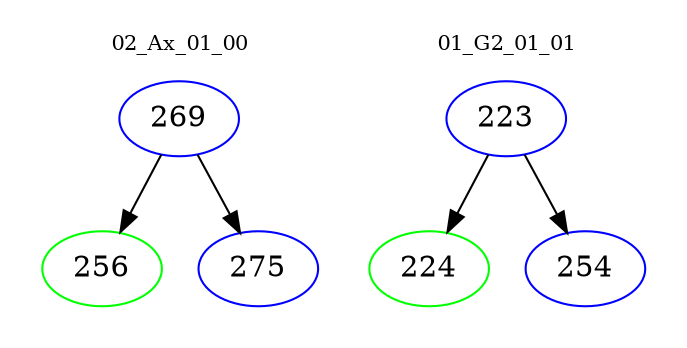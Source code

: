 digraph{
subgraph cluster_0 {
color = white
label = "02_Ax_01_00";
fontsize=10;
T0_269 [label="269", color="blue"]
T0_269 -> T0_256 [color="black"]
T0_256 [label="256", color="green"]
T0_269 -> T0_275 [color="black"]
T0_275 [label="275", color="blue"]
}
subgraph cluster_1 {
color = white
label = "01_G2_01_01";
fontsize=10;
T1_223 [label="223", color="blue"]
T1_223 -> T1_224 [color="black"]
T1_224 [label="224", color="green"]
T1_223 -> T1_254 [color="black"]
T1_254 [label="254", color="blue"]
}
}

